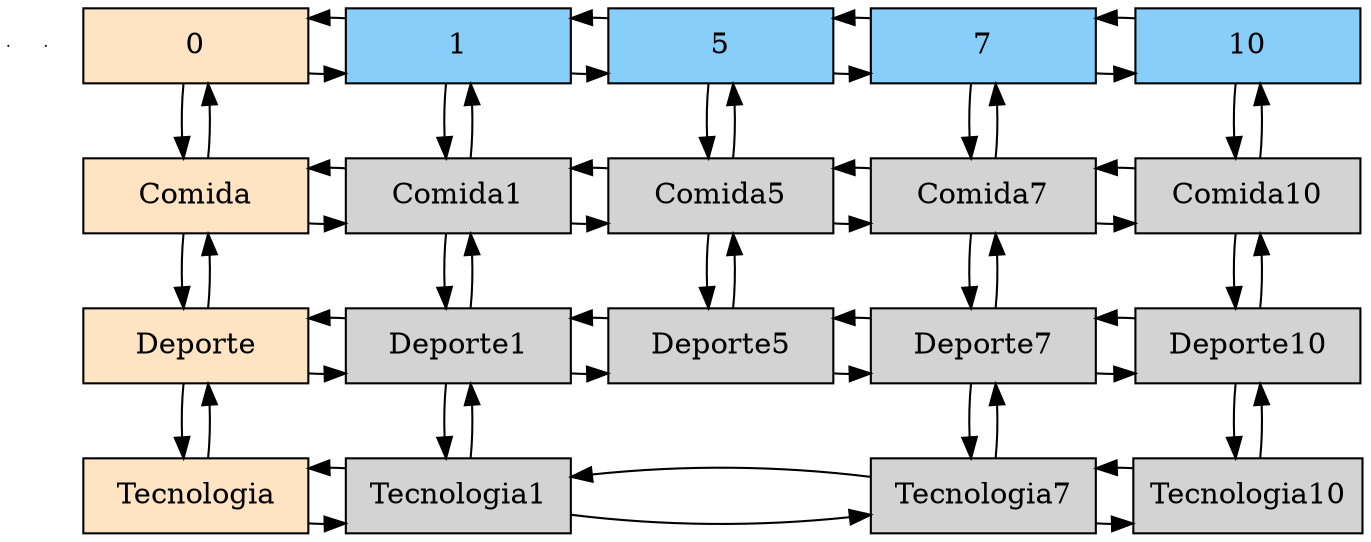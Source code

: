 digraph matriz{
    node [shape=box]
    /* esto no se elimina, es para evitar el posicionamiento a lo loco */
    e0[ shape = point, width = 0 ];
    e1[ shape = point, width = 0 ];
"00" [label = "0"    width = 1.5 style = filled, fillcolor = bisque1, group = 0 ];
"00"->"Comida0";
"00"->"1";
"1" [label = "1"    width = 1.5 style = filled, fillcolor = lightskyblue, group = 1 ];
"1"->"Comida1";
"1"->"00";
"1"->"5";
"5" [label = "5"    width = 1.5 style = filled, fillcolor = lightskyblue, group = 5 ];
"5"->"Comida5";
"5"->"1";
"5"->"7";
"7" [label = "7"    width = 1.5 style = filled, fillcolor = lightskyblue, group = 7 ];
"7"->"Comida7";
"7"->"5";
"7"->"10";
"10" [label = "10"    width = 1.5 style = filled, fillcolor = lightskyblue, group = 10 ];
"10"->"Comida10";
"10"->"7";
{rank = same;"00";"1";"5";"7";"10";}
"Comida0" [label = "Comida"    width = 1.5 style = filled, fillcolor = bisque1, group = 0 ];
"Comida0"->"00";
"Comida0"->"Deporte0";
"Comida0"->"Comida1";
"Comida1" [label = "Comida1", width=1.5 style= filled, group=1];
"Comida1"->"1";
"Comida1"->"Deporte1";
"Comida1"->"Comida0";
"Comida1"->"Comida5";
"Comida5" [label = "Comida5", width=1.5 style= filled, group=5];
"Comida5"->"5";
"Comida5"->"Deporte5";
"Comida5"->"Comida1";
"Comida5"->"Comida7";
"Comida7" [label = "Comida7", width=1.5 style= filled, group=7];
"Comida7"->"7";
"Comida7"->"Deporte7";
"Comida7"->"Comida5";
"Comida7"->"Comida10";
"Comida10" [label = "Comida10", width=1.5 style= filled, group=10];
"Comida10"->"10";
"Comida10"->"Deporte10";
"Comida10"->"Comida7";
{rank = same;"Comida0";"Comida1";"Comida5";"Comida7";"Comida10";}
"Deporte0" [label = "Deporte"    width = 1.5 style = filled, fillcolor = bisque1, group = 0 ];
"Deporte0"->"Comida0";
"Deporte0"->"Tecnologia0";
"Deporte0"->"Deporte1";
"Deporte1" [label = "Deporte1", width=1.5 style= filled, group=1];
"Deporte1"->"Comida1";
"Deporte1"->"Tecnologia1";
"Deporte1"->"Deporte0";
"Deporte1"->"Deporte5";
"Deporte5" [label = "Deporte5", width=1.5 style= filled, group=5];
"Deporte5"->"Comida5";
"Deporte5"->"Deporte1";
"Deporte5"->"Deporte7";
"Deporte7" [label = "Deporte7", width=1.5 style= filled, group=7];
"Deporte7"->"Comida7";
"Deporte7"->"Tecnologia7";
"Deporte7"->"Deporte5";
"Deporte7"->"Deporte10";
"Deporte10" [label = "Deporte10", width=1.5 style= filled, group=10];
"Deporte10"->"Comida10";
"Deporte10"->"Tecnologia10";
"Deporte10"->"Deporte7";
{rank = same;"Deporte0";"Deporte1";"Deporte5";"Deporte7";"Deporte10";}
"Tecnologia0" [label = "Tecnologia"    width = 1.5 style = filled, fillcolor = bisque1, group = 0 ];
"Tecnologia0"->"Deporte0";
"Tecnologia0"->"Tecnologia1";
"Tecnologia1" [label = "Tecnologia1", width=1.5 style= filled, group=1];
"Tecnologia1"->"Deporte1";
"Tecnologia1"->"Tecnologia0";
"Tecnologia1"->"Tecnologia7";
"Tecnologia7" [label = "Tecnologia7", width=1.5 style= filled, group=7];
"Tecnologia7"->"Deporte7";
"Tecnologia7"->"Tecnologia1";
"Tecnologia7"->"Tecnologia10";
"Tecnologia10" [label = "Tecnologia10", width=1.5 style= filled, group=10];
"Tecnologia10"->"Deporte10";
"Tecnologia10"->"Tecnologia7";
{rank = same;"Tecnologia0";"Tecnologia1";"Tecnologia7";"Tecnologia10";}
}